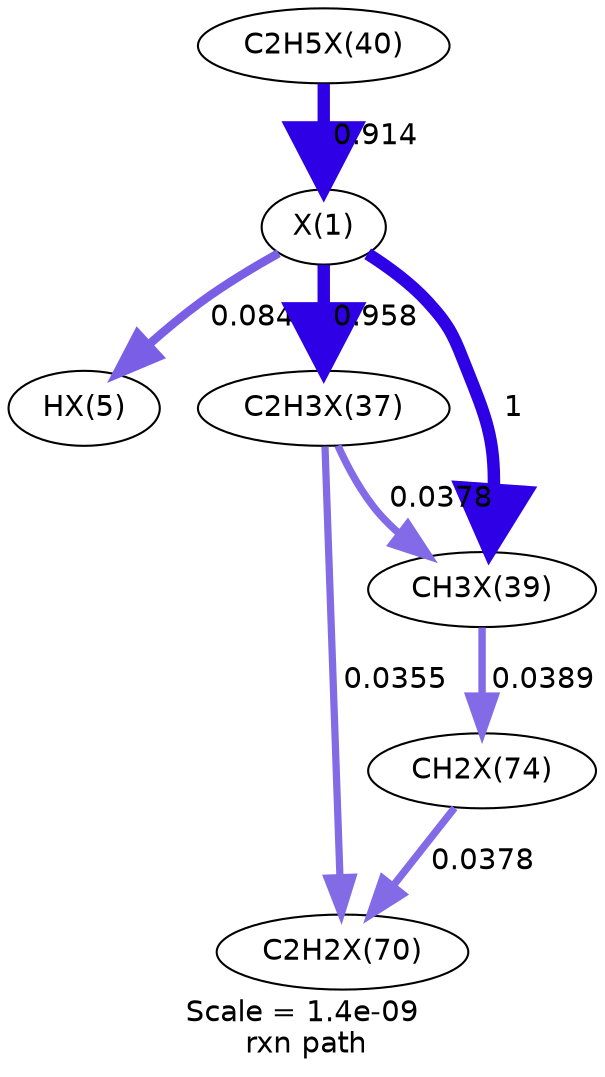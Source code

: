 digraph reaction_paths {
center=1;
s26 -> s27[fontname="Helvetica", style="setlinewidth(4.13)", arrowsize=2.07, color="0.7, 0.584, 0.9"
, label=" 0.0845"];
s26 -> s28[fontname="Helvetica", style="setlinewidth(5.97)", arrowsize=2.98, color="0.7, 1.46, 0.9"
, label=" 0.958"];
s31 -> s26[fontname="Helvetica", style="setlinewidth(5.93)", arrowsize=2.97, color="0.7, 1.41, 0.9"
, label=" 0.914"];
s26 -> s30[fontname="Helvetica", style="setlinewidth(6)", arrowsize=3, color="0.7, 1.5, 0.9"
, label=" 1"];
s28 -> s39[fontname="Helvetica", style="setlinewidth(3.48)", arrowsize=1.74, color="0.7, 0.535, 0.9"
, label=" 0.0355"];
s28 -> s30[fontname="Helvetica", style="setlinewidth(3.53)", arrowsize=1.76, color="0.7, 0.538, 0.9"
, label=" 0.0378"];
s42 -> s39[fontname="Helvetica", style="setlinewidth(3.53)", arrowsize=1.76, color="0.7, 0.538, 0.9"
, label=" 0.0378"];
s30 -> s42[fontname="Helvetica", style="setlinewidth(3.55)", arrowsize=1.77, color="0.7, 0.539, 0.9"
, label=" 0.0389"];
s26 [ fontname="Helvetica", label="X(1)"];
s27 [ fontname="Helvetica", label="HX(5)"];
s28 [ fontname="Helvetica", label="C2H3X(37)"];
s30 [ fontname="Helvetica", label="CH3X(39)"];
s31 [ fontname="Helvetica", label="C2H5X(40)"];
s39 [ fontname="Helvetica", label="C2H2X(70)"];
s42 [ fontname="Helvetica", label="CH2X(74)"];
 label = "Scale = 1.4e-09\l rxn path";
 fontname = "Helvetica";
}
